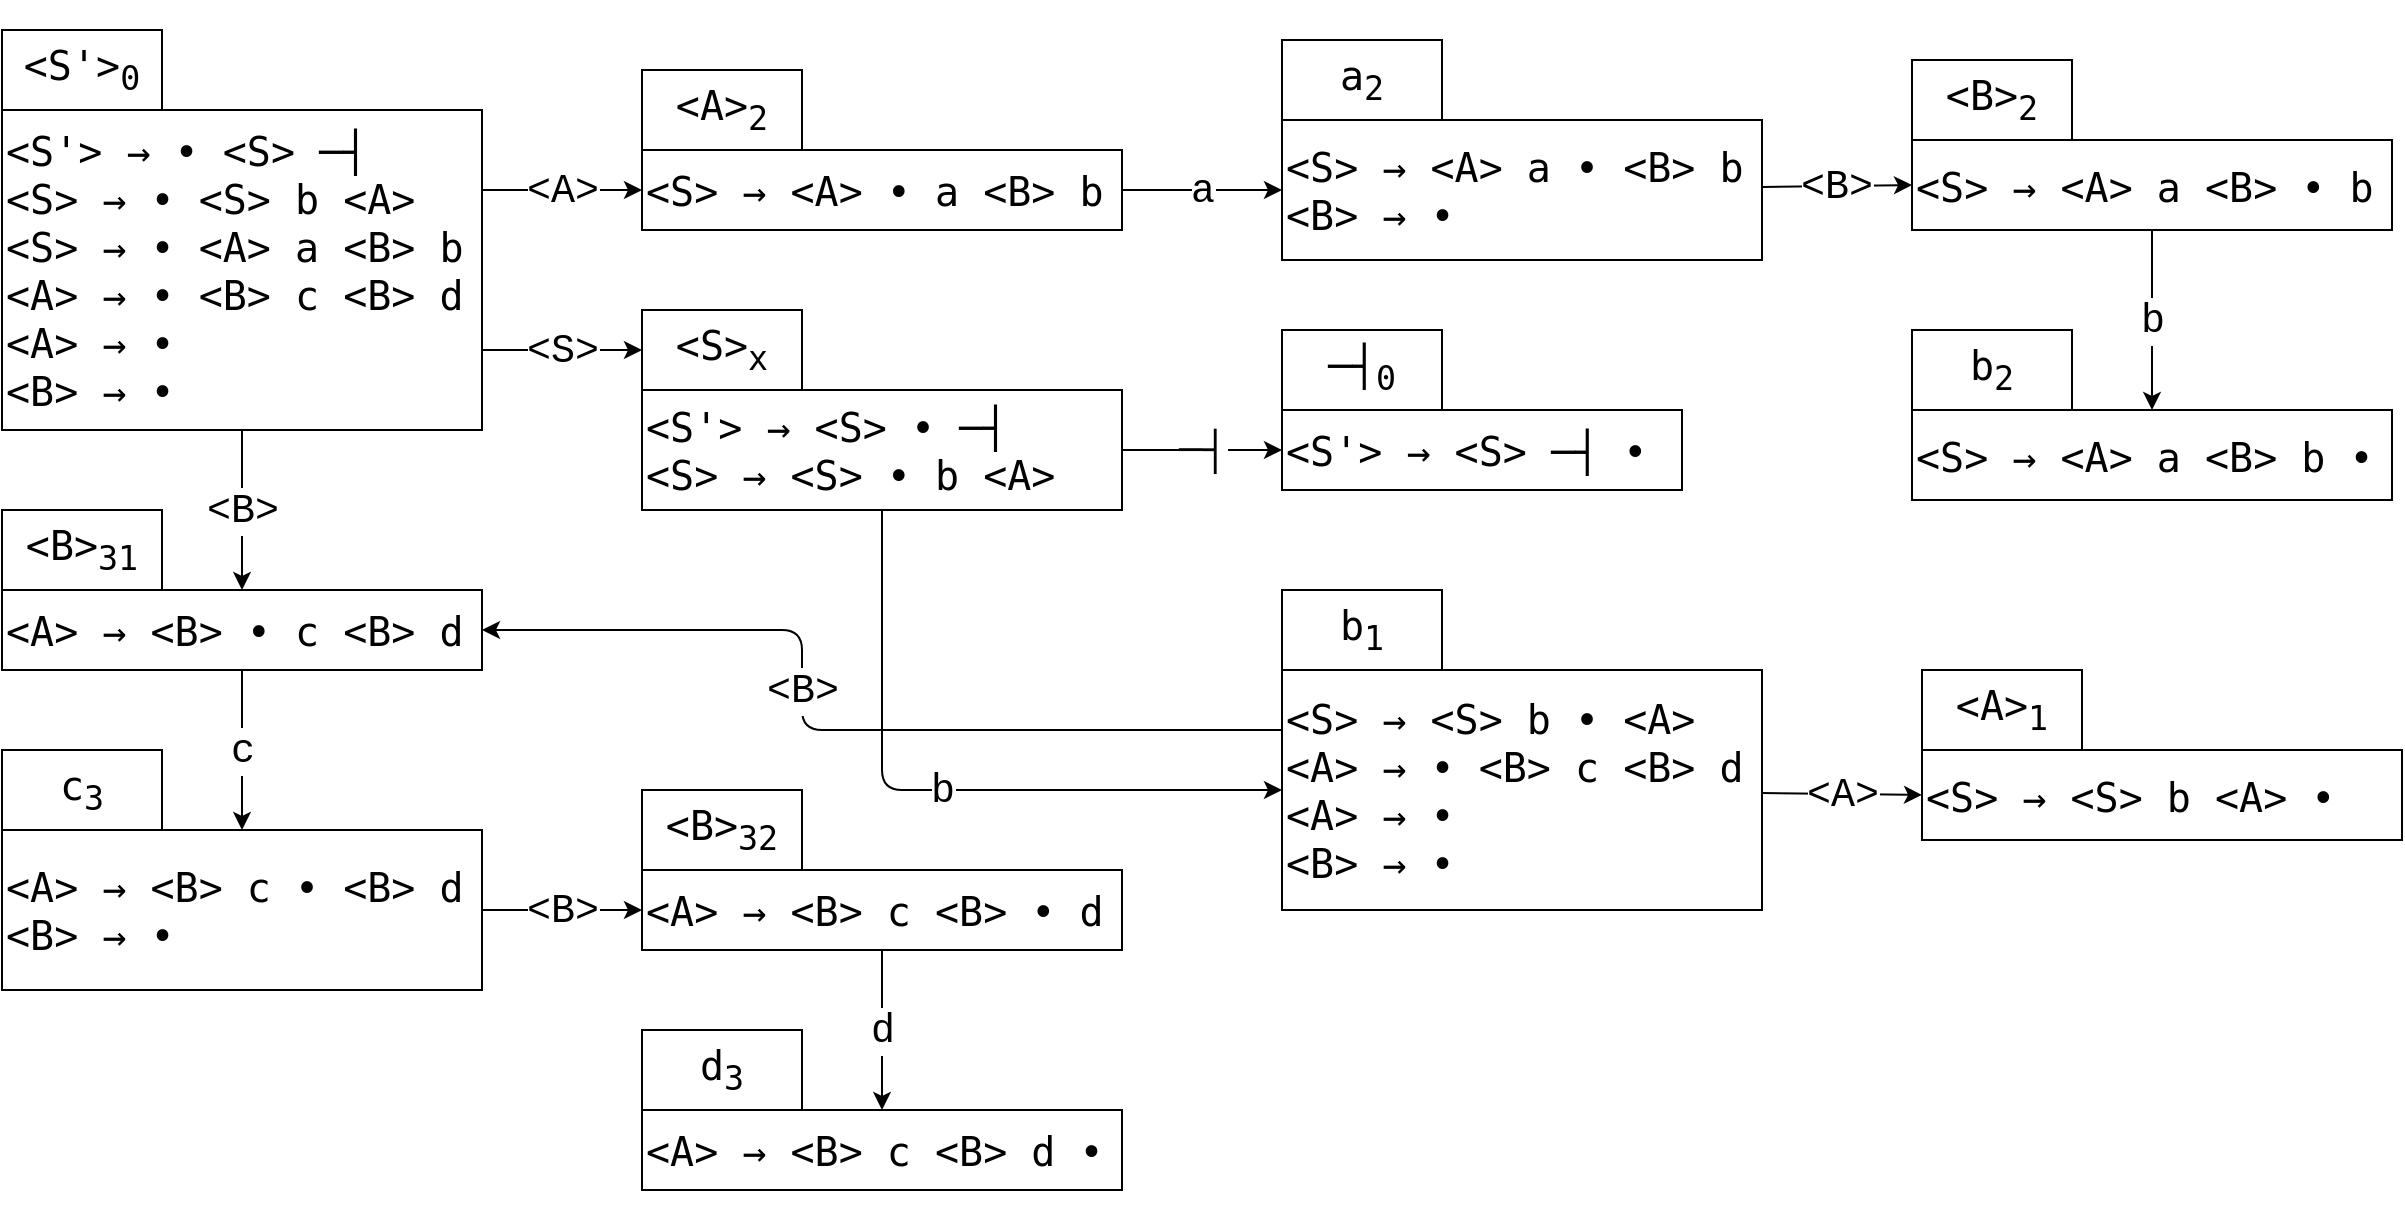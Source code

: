<mxfile>
    <diagram id="VainRKhlihIqHC2jC23O" name="Automat">
        <mxGraphModel dx="1152" dy="987" grid="1" gridSize="10" guides="1" tooltips="1" connect="1" arrows="1" fold="1" page="1" pageScale="1" pageWidth="850" pageHeight="1100" math="0" shadow="0">
            <root>
                <mxCell id="0"/>
                <mxCell id="1" parent="0"/>
                <mxCell id="6" value="&amp;lt;A&amp;gt;" style="edgeStyle=none;html=1;exitX=1;exitY=0.25;exitDx=0;exitDy=0;entryX=0;entryY=0.5;entryDx=0;entryDy=0;fontFamily=Courier New;fontSize=20;" parent="1" source="2" target="4" edge="1">
                    <mxGeometry relative="1" as="geometry"/>
                </mxCell>
                <mxCell id="9" value="&amp;lt;B&amp;gt;" style="edgeStyle=none;html=1;entryX=0.5;entryY=0;entryDx=0;entryDy=0;fontFamily=Courier New;fontSize=20;" parent="1" source="2" target="7" edge="1">
                    <mxGeometry relative="1" as="geometry"/>
                </mxCell>
                <mxCell id="13" value="&amp;lt;S&amp;gt;" style="edgeStyle=none;html=1;exitX=1;exitY=0.75;exitDx=0;exitDy=0;entryX=0;entryY=0.5;entryDx=0;entryDy=0;fontFamily=Courier New;fontSize=20;" parent="1" source="2" target="11" edge="1">
                    <mxGeometry relative="1" as="geometry"/>
                </mxCell>
                <mxCell id="2" value="&lt;pre style=&quot;font-size: 20px&quot;&gt;&amp;lt;S'&amp;gt; → • &amp;lt;S&amp;gt; ─┤&lt;br&gt;&amp;lt;S&amp;gt; → • &amp;lt;S&amp;gt; b &amp;lt;A&amp;gt;&lt;br&gt;&amp;lt;S&amp;gt; → • &amp;lt;A&amp;gt; a &amp;lt;B&amp;gt; b&lt;br&gt;&amp;lt;A&amp;gt; → • &amp;lt;B&amp;gt; c &amp;lt;B&amp;gt; d&lt;br&gt;&amp;lt;A&amp;gt; → •&lt;br&gt;&amp;lt;B&amp;gt; → •&lt;/pre&gt;" style="rounded=0;whiteSpace=wrap;html=1;align=left;" parent="1" vertex="1">
                    <mxGeometry x="80" y="120" width="240" height="160" as="geometry"/>
                </mxCell>
                <mxCell id="3" value="&lt;pre style=&quot;font-size: 20px&quot;&gt;&amp;lt;S'&amp;gt;&lt;sub&gt;0&lt;/sub&gt;&lt;/pre&gt;" style="rounded=0;whiteSpace=wrap;html=1;" parent="1" vertex="1">
                    <mxGeometry x="80" y="80" width="80" height="40" as="geometry"/>
                </mxCell>
                <mxCell id="28" value="a" style="edgeStyle=none;html=1;entryX=0;entryY=0.5;entryDx=0;entryDy=0;fontFamily=Courier New;fontSize=20;" parent="1" source="4" target="26" edge="1">
                    <mxGeometry relative="1" as="geometry"/>
                </mxCell>
                <mxCell id="4" value="&lt;pre style=&quot;font-size: 20px&quot;&gt;&lt;pre&gt;&amp;lt;S&amp;gt; → &amp;lt;A&amp;gt; • a &amp;lt;B&amp;gt; b&lt;br&gt;&lt;/pre&gt;&lt;/pre&gt;" style="rounded=0;whiteSpace=wrap;html=1;align=left;" parent="1" vertex="1">
                    <mxGeometry x="400" y="140" width="240" height="40" as="geometry"/>
                </mxCell>
                <mxCell id="5" value="&lt;pre style=&quot;font-size: 20px&quot;&gt;&amp;lt;A&amp;gt;&lt;sub&gt;2&lt;/sub&gt;&lt;/pre&gt;" style="rounded=0;whiteSpace=wrap;html=1;" parent="1" vertex="1">
                    <mxGeometry x="400" y="100" width="80" height="40" as="geometry"/>
                </mxCell>
                <mxCell id="19" value="c" style="edgeStyle=none;html=1;entryX=0.5;entryY=0;entryDx=0;entryDy=0;fontFamily=Courier New;fontSize=20;" parent="1" source="7" target="17" edge="1">
                    <mxGeometry relative="1" as="geometry"/>
                </mxCell>
                <mxCell id="7" value="&lt;pre style=&quot;font-size: 20px&quot;&gt;&lt;pre&gt;&amp;lt;A&amp;gt; → &amp;lt;B&amp;gt; • c &amp;lt;B&amp;gt; d&lt;br&gt;&lt;/pre&gt;&lt;/pre&gt;" style="rounded=0;whiteSpace=wrap;html=1;align=left;" parent="1" vertex="1">
                    <mxGeometry x="80" y="360" width="240" height="40" as="geometry"/>
                </mxCell>
                <mxCell id="8" value="&lt;pre style=&quot;font-size: 20px&quot;&gt;&amp;lt;B&amp;gt;&lt;sub&gt;31&lt;/sub&gt;&lt;/pre&gt;" style="rounded=0;whiteSpace=wrap;html=1;" parent="1" vertex="1">
                    <mxGeometry x="80" y="320" width="80" height="40" as="geometry"/>
                </mxCell>
                <mxCell id="16" value="─┤" style="edgeStyle=none;html=1;entryX=0;entryY=0.5;entryDx=0;entryDy=0;fontFamily=Courier New;fontSize=20;" parent="1" source="10" target="14" edge="1">
                    <mxGeometry relative="1" as="geometry">
                        <mxPoint as="offset"/>
                    </mxGeometry>
                </mxCell>
                <mxCell id="37" value="b" style="edgeStyle=none;html=1;entryX=0;entryY=0.5;entryDx=0;entryDy=0;fontFamily=Courier New;fontSize=20;" parent="1" source="10" target="35" edge="1">
                    <mxGeometry relative="1" as="geometry">
                        <Array as="points">
                            <mxPoint x="520" y="460"/>
                        </Array>
                    </mxGeometry>
                </mxCell>
                <mxCell id="10" value="&lt;pre style=&quot;font-size: 20px&quot;&gt;&lt;pre&gt;&amp;lt;S'&amp;gt; → &amp;lt;S&amp;gt; • ─┤&lt;br&gt;&amp;lt;S&amp;gt; → &amp;lt;S&amp;gt; • b &amp;lt;A&amp;gt;&lt;br&gt;&lt;/pre&gt;&lt;/pre&gt;" style="rounded=0;whiteSpace=wrap;html=1;align=left;" parent="1" vertex="1">
                    <mxGeometry x="400" y="260" width="240" height="60" as="geometry"/>
                </mxCell>
                <mxCell id="11" value="&lt;pre style=&quot;font-size: 20px&quot;&gt;&amp;lt;S&amp;gt;&lt;sub&gt;x&lt;/sub&gt;&lt;/pre&gt;" style="rounded=0;whiteSpace=wrap;html=1;" parent="1" vertex="1">
                    <mxGeometry x="400" y="220" width="80" height="40" as="geometry"/>
                </mxCell>
                <mxCell id="14" value="&lt;pre style=&quot;font-size: 20px&quot;&gt;&lt;pre&gt;&amp;lt;S'&amp;gt; → &amp;lt;S&amp;gt; ─┤ •&lt;/pre&gt;&lt;/pre&gt;" style="rounded=0;whiteSpace=wrap;html=1;align=left;" parent="1" vertex="1">
                    <mxGeometry x="720" y="270" width="200" height="40" as="geometry"/>
                </mxCell>
                <mxCell id="15" value="&lt;pre style=&quot;font-size: 20px&quot;&gt;─┤&lt;sub&gt;0&lt;/sub&gt;&lt;/pre&gt;" style="rounded=0;whiteSpace=wrap;html=1;" parent="1" vertex="1">
                    <mxGeometry x="720" y="230" width="80" height="40" as="geometry"/>
                </mxCell>
                <mxCell id="22" value="&amp;lt;B&amp;gt;" style="edgeStyle=none;html=1;entryX=0;entryY=0.5;entryDx=0;entryDy=0;fontFamily=Courier New;fontSize=20;" parent="1" source="17" target="20" edge="1">
                    <mxGeometry relative="1" as="geometry"/>
                </mxCell>
                <mxCell id="17" value="&lt;pre style=&quot;font-size: 20px&quot;&gt;&lt;pre&gt;&amp;lt;A&amp;gt; → &amp;lt;B&amp;gt; c • &amp;lt;B&amp;gt; d&lt;br/&gt;&amp;lt;B&amp;gt; → •&lt;/pre&gt;&lt;/pre&gt;" style="rounded=0;whiteSpace=wrap;html=1;align=left;" parent="1" vertex="1">
                    <mxGeometry x="80" y="480" width="240" height="80" as="geometry"/>
                </mxCell>
                <mxCell id="18" value="&lt;pre style=&quot;font-size: 20px&quot;&gt;c&lt;sub&gt;3&lt;/sub&gt;&lt;/pre&gt;" style="rounded=0;whiteSpace=wrap;html=1;" parent="1" vertex="1">
                    <mxGeometry x="80" y="440" width="80" height="40" as="geometry"/>
                </mxCell>
                <mxCell id="25" value="d" style="edgeStyle=none;html=1;entryX=0.5;entryY=0;entryDx=0;entryDy=0;fontFamily=Courier New;fontSize=20;" parent="1" source="20" target="23" edge="1">
                    <mxGeometry relative="1" as="geometry"/>
                </mxCell>
                <mxCell id="20" value="&lt;pre style=&quot;font-size: 20px&quot;&gt;&lt;pre&gt;&amp;lt;A&amp;gt; → &amp;lt;B&amp;gt; c &amp;lt;B&amp;gt; • d&lt;/pre&gt;&lt;/pre&gt;" style="rounded=0;whiteSpace=wrap;html=1;align=left;" parent="1" vertex="1">
                    <mxGeometry x="400" y="500" width="240" height="40" as="geometry"/>
                </mxCell>
                <mxCell id="21" value="&lt;pre style=&quot;font-size: 20px&quot;&gt;&amp;lt;B&amp;gt;&lt;sub&gt;32&lt;/sub&gt;&lt;/pre&gt;" style="rounded=0;whiteSpace=wrap;html=1;" parent="1" vertex="1">
                    <mxGeometry x="400" y="460" width="80" height="40" as="geometry"/>
                </mxCell>
                <mxCell id="23" value="&lt;pre style=&quot;font-size: 20px&quot;&gt;&lt;pre&gt;&amp;lt;A&amp;gt; → &amp;lt;B&amp;gt; c &amp;lt;B&amp;gt; d •&lt;/pre&gt;&lt;/pre&gt;" style="rounded=0;whiteSpace=wrap;html=1;align=left;" parent="1" vertex="1">
                    <mxGeometry x="400" y="620" width="240" height="40" as="geometry"/>
                </mxCell>
                <mxCell id="24" value="&lt;pre style=&quot;font-size: 20px&quot;&gt;d&lt;sub&gt;3&lt;/sub&gt;&lt;/pre&gt;" style="rounded=0;whiteSpace=wrap;html=1;" parent="1" vertex="1">
                    <mxGeometry x="400" y="580" width="80" height="40" as="geometry"/>
                </mxCell>
                <mxCell id="31" value="&amp;lt;B&amp;gt;" style="edgeStyle=none;html=1;entryX=0;entryY=0.5;entryDx=0;entryDy=0;fontFamily=Courier New;fontSize=20;" parent="1" source="26" target="29" edge="1">
                    <mxGeometry relative="1" as="geometry"/>
                </mxCell>
                <mxCell id="26" value="&lt;pre style=&quot;font-size: 20px&quot;&gt;&lt;pre&gt;&amp;lt;S&amp;gt; → &amp;lt;A&amp;gt; a • &amp;lt;B&amp;gt; b&lt;br/&gt;&amp;lt;B&amp;gt; → •&lt;/pre&gt;&lt;/pre&gt;" style="rounded=0;whiteSpace=wrap;html=1;align=left;" parent="1" vertex="1">
                    <mxGeometry x="720" y="125" width="240" height="70" as="geometry"/>
                </mxCell>
                <mxCell id="27" value="&lt;pre style=&quot;font-size: 20px&quot;&gt;a&lt;sub&gt;2&lt;/sub&gt;&lt;/pre&gt;" style="rounded=0;whiteSpace=wrap;html=1;" parent="1" vertex="1">
                    <mxGeometry x="720" y="85" width="80" height="40" as="geometry"/>
                </mxCell>
                <mxCell id="34" value="b" style="edgeStyle=none;html=1;entryX=0.5;entryY=0;entryDx=0;entryDy=0;fontFamily=Courier New;fontSize=20;" parent="1" source="29" target="32" edge="1">
                    <mxGeometry relative="1" as="geometry"/>
                </mxCell>
                <mxCell id="29" value="&lt;pre style=&quot;font-size: 20px&quot;&gt;&lt;pre&gt;&amp;lt;S&amp;gt; → &amp;lt;A&amp;gt; a &amp;lt;B&amp;gt; • b&lt;br&gt;&lt;/pre&gt;&lt;/pre&gt;" style="rounded=0;whiteSpace=wrap;html=1;align=left;" parent="1" vertex="1">
                    <mxGeometry x="1035" y="135" width="240" height="45" as="geometry"/>
                </mxCell>
                <mxCell id="30" value="&lt;pre style=&quot;font-size: 20px&quot;&gt;&amp;lt;B&amp;gt;&lt;sub&gt;2&lt;/sub&gt;&lt;/pre&gt;" style="rounded=0;whiteSpace=wrap;html=1;" parent="1" vertex="1">
                    <mxGeometry x="1035" y="95" width="80" height="40" as="geometry"/>
                </mxCell>
                <mxCell id="32" value="&lt;pre style=&quot;font-size: 20px&quot;&gt;&lt;pre&gt;&amp;lt;S&amp;gt; → &amp;lt;A&amp;gt; a &amp;lt;B&amp;gt; b •&lt;br&gt;&lt;/pre&gt;&lt;/pre&gt;" style="rounded=0;whiteSpace=wrap;html=1;align=left;" parent="1" vertex="1">
                    <mxGeometry x="1035" y="270" width="240" height="45" as="geometry"/>
                </mxCell>
                <mxCell id="33" value="&lt;pre style=&quot;font-size: 20px&quot;&gt;b&lt;sub&gt;2&lt;/sub&gt;&lt;/pre&gt;" style="rounded=0;whiteSpace=wrap;html=1;" parent="1" vertex="1">
                    <mxGeometry x="1035" y="230" width="80" height="40" as="geometry"/>
                </mxCell>
                <mxCell id="40" value="&amp;lt;B&amp;gt;" style="edgeStyle=none;html=1;exitX=0;exitY=0.25;exitDx=0;exitDy=0;entryX=1;entryY=0.5;entryDx=0;entryDy=0;fontFamily=Courier New;fontSize=20;" parent="1" source="35" target="7" edge="1">
                    <mxGeometry x="0.156" relative="1" as="geometry">
                        <Array as="points">
                            <mxPoint x="480" y="430"/>
                            <mxPoint x="480" y="380"/>
                        </Array>
                        <mxPoint as="offset"/>
                    </mxGeometry>
                </mxCell>
                <mxCell id="43" value="&amp;lt;A&amp;gt;" style="edgeStyle=none;html=1;entryX=0;entryY=0.5;entryDx=0;entryDy=0;fontFamily=Courier New;fontSize=20;" parent="1" source="35" target="41" edge="1">
                    <mxGeometry relative="1" as="geometry"/>
                </mxCell>
                <mxCell id="35" value="&lt;pre style=&quot;font-size: 20px&quot;&gt;&lt;pre&gt;&amp;lt;S&amp;gt; → &amp;lt;S&amp;gt; b • &amp;lt;A&amp;gt;&lt;br&gt;&amp;lt;A&amp;gt; → • &amp;lt;B&amp;gt; c &amp;lt;B&amp;gt; d&lt;br&gt;&amp;lt;A&amp;gt; → •&lt;br&gt;&amp;lt;B&amp;gt; → •&lt;br&gt;&lt;/pre&gt;&lt;/pre&gt;" style="rounded=0;whiteSpace=wrap;html=1;align=left;" parent="1" vertex="1">
                    <mxGeometry x="720" y="400" width="240" height="120" as="geometry"/>
                </mxCell>
                <mxCell id="36" value="&lt;pre style=&quot;font-size: 20px&quot;&gt;b&lt;sub&gt;1&lt;/sub&gt;&lt;/pre&gt;" style="rounded=0;whiteSpace=wrap;html=1;" parent="1" vertex="1">
                    <mxGeometry x="720" y="360" width="80" height="40" as="geometry"/>
                </mxCell>
                <mxCell id="41" value="&lt;pre style=&quot;font-size: 20px&quot;&gt;&lt;pre&gt;&amp;lt;S&amp;gt; → &amp;lt;S&amp;gt; b &amp;lt;A&amp;gt; •&lt;br&gt;&lt;/pre&gt;&lt;/pre&gt;" style="rounded=0;whiteSpace=wrap;html=1;align=left;" parent="1" vertex="1">
                    <mxGeometry x="1040" y="440" width="240" height="45" as="geometry"/>
                </mxCell>
                <mxCell id="42" value="&lt;pre style=&quot;font-size: 20px&quot;&gt;&amp;lt;A&amp;gt;&lt;sub&gt;1&lt;/sub&gt;&lt;/pre&gt;" style="rounded=0;whiteSpace=wrap;html=1;" parent="1" vertex="1">
                    <mxGeometry x="1040" y="400" width="80" height="40" as="geometry"/>
                </mxCell>
            </root>
        </mxGraphModel>
    </diagram>
</mxfile>
